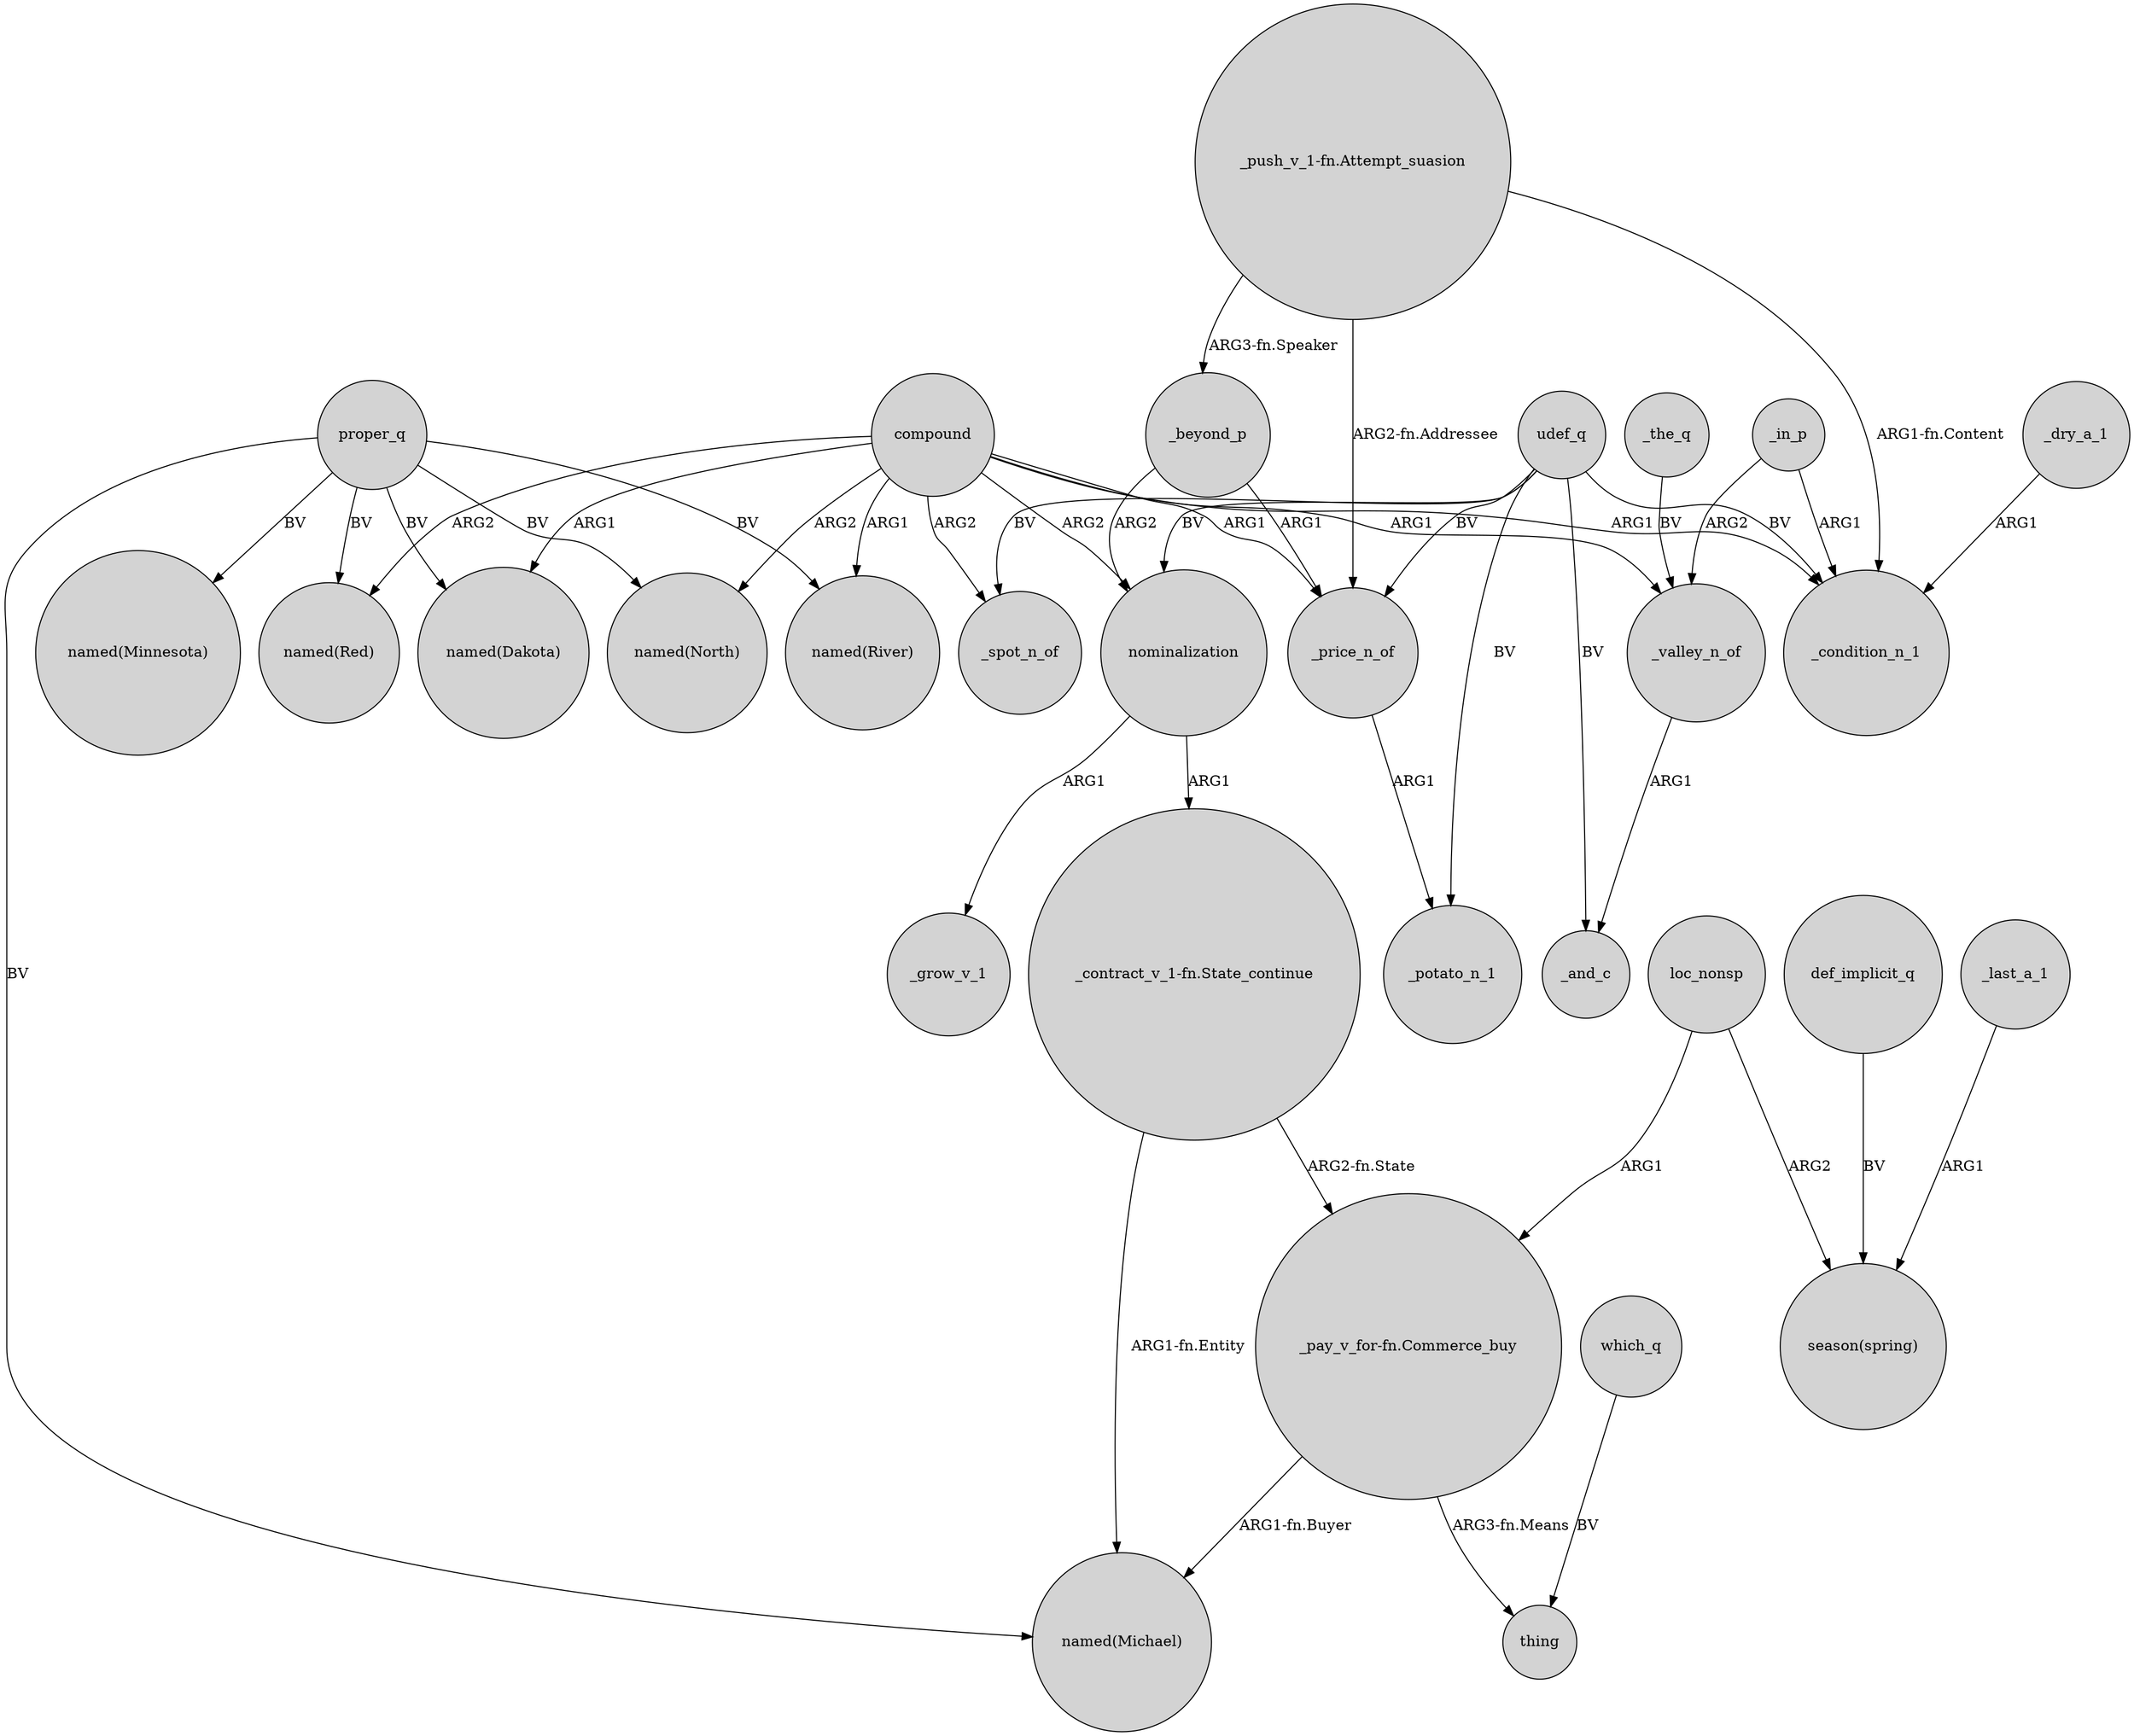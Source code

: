 digraph {
	node [shape=circle style=filled]
	proper_q -> "named(Dakota)" [label=BV]
	_price_n_of -> _potato_n_1 [label=ARG1]
	_in_p -> _condition_n_1 [label=ARG1]
	proper_q -> "named(North)" [label=BV]
	proper_q -> "named(Red)" [label=BV]
	nominalization -> "_contract_v_1-fn.State_continue" [label=ARG1]
	"_push_v_1-fn.Attempt_suasion" -> _beyond_p [label="ARG3-fn.Speaker"]
	loc_nonsp -> "season(spring)" [label=ARG2]
	udef_q -> _price_n_of [label=BV]
	udef_q -> nominalization [label=BV]
	which_q -> thing [label=BV]
	_dry_a_1 -> _condition_n_1 [label=ARG1]
	"_pay_v_for-fn.Commerce_buy" -> "named(Michael)" [label="ARG1-fn.Buyer"]
	udef_q -> _and_c [label=BV]
	compound -> _valley_n_of [label=ARG1]
	proper_q -> "named(Michael)" [label=BV]
	compound -> _spot_n_of [label=ARG2]
	compound -> "named(Red)" [label=ARG2]
	compound -> nominalization [label=ARG2]
	compound -> _condition_n_1 [label=ARG1]
	nominalization -> _grow_v_1 [label=ARG1]
	compound -> "named(Dakota)" [label=ARG1]
	_valley_n_of -> _and_c [label=ARG1]
	"_contract_v_1-fn.State_continue" -> "named(Michael)" [label="ARG1-fn.Entity"]
	_the_q -> _valley_n_of [label=BV]
	proper_q -> "named(River)" [label=BV]
	def_implicit_q -> "season(spring)" [label=BV]
	compound -> "named(River)" [label=ARG1]
	udef_q -> _condition_n_1 [label=BV]
	"_push_v_1-fn.Attempt_suasion" -> _price_n_of [label="ARG2-fn.Addressee"]
	_last_a_1 -> "season(spring)" [label=ARG1]
	_in_p -> _valley_n_of [label=ARG2]
	compound -> "named(North)" [label=ARG2]
	udef_q -> _potato_n_1 [label=BV]
	loc_nonsp -> "_pay_v_for-fn.Commerce_buy" [label=ARG1]
	"_contract_v_1-fn.State_continue" -> "_pay_v_for-fn.Commerce_buy" [label="ARG2-fn.State"]
	_beyond_p -> _price_n_of [label=ARG1]
	udef_q -> _spot_n_of [label=BV]
	"_pay_v_for-fn.Commerce_buy" -> thing [label="ARG3-fn.Means"]
	_beyond_p -> nominalization [label=ARG2]
	proper_q -> "named(Minnesota)" [label=BV]
	compound -> _price_n_of [label=ARG1]
	"_push_v_1-fn.Attempt_suasion" -> _condition_n_1 [label="ARG1-fn.Content"]
}
